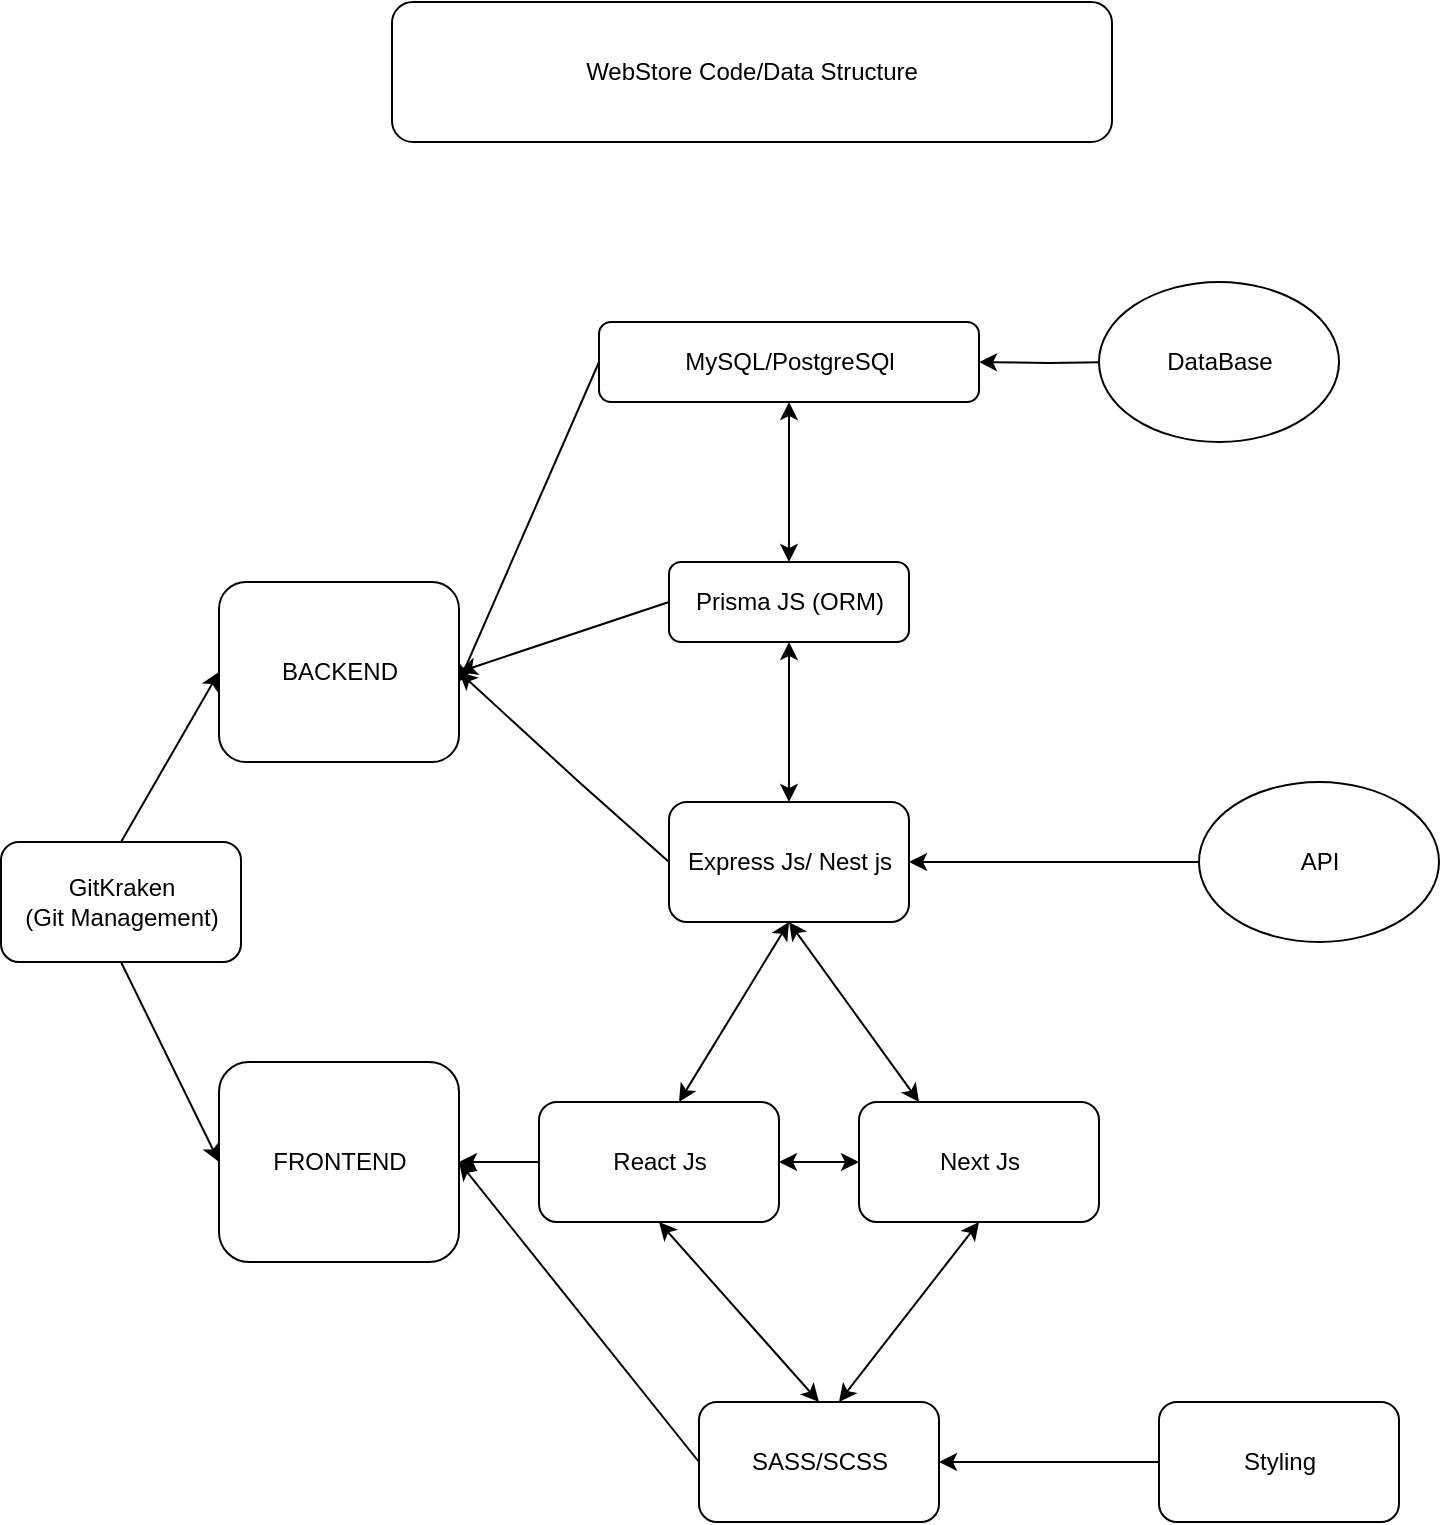 <mxfile version="20.6.0" type="github">
  <diagram id="C5RBs43oDa-KdzZeNtuy" name="Page-1">
    <mxGraphModel dx="2066" dy="1202" grid="1" gridSize="10" guides="1" tooltips="1" connect="1" arrows="1" fold="1" page="1" pageScale="1" pageWidth="827" pageHeight="1169" math="0" shadow="0">
      <root>
        <mxCell id="WIyWlLk6GJQsqaUBKTNV-0" />
        <mxCell id="WIyWlLk6GJQsqaUBKTNV-1" parent="WIyWlLk6GJQsqaUBKTNV-0" />
        <mxCell id="WIyWlLk6GJQsqaUBKTNV-3" value="&lt;div style=&quot;text-align: start;&quot;&gt;MySQL/PostgreSQl&lt;/div&gt;" style="rounded=1;whiteSpace=wrap;html=1;fontSize=12;glass=0;strokeWidth=1;shadow=0;" parent="WIyWlLk6GJQsqaUBKTNV-1" vertex="1">
          <mxGeometry x="353.5" y="210" width="190" height="40" as="geometry" />
        </mxCell>
        <mxCell id="WIyWlLk6GJQsqaUBKTNV-7" value="Prisma JS (ORM)" style="rounded=1;whiteSpace=wrap;html=1;fontSize=12;glass=0;strokeWidth=1;shadow=0;" parent="WIyWlLk6GJQsqaUBKTNV-1" vertex="1">
          <mxGeometry x="388.5" y="330" width="120" height="40" as="geometry" />
        </mxCell>
        <mxCell id="YjCvzoe_hoBIYKLKPIZ7-22" value="" style="edgeStyle=orthogonalEdgeStyle;rounded=0;orthogonalLoop=1;jettySize=auto;html=1;fontColor=#000000;" edge="1" parent="WIyWlLk6GJQsqaUBKTNV-1" target="WIyWlLk6GJQsqaUBKTNV-3">
          <mxGeometry relative="1" as="geometry">
            <mxPoint x="613.5" y="230" as="sourcePoint" />
          </mxGeometry>
        </mxCell>
        <mxCell id="YjCvzoe_hoBIYKLKPIZ7-1" value="DataBase" style="ellipse;whiteSpace=wrap;html=1;fontColor=#000000;" vertex="1" parent="WIyWlLk6GJQsqaUBKTNV-1">
          <mxGeometry x="603.5" y="190" width="120" height="80" as="geometry" />
        </mxCell>
        <mxCell id="YjCvzoe_hoBIYKLKPIZ7-2" value="" style="endArrow=classic;startArrow=classic;html=1;rounded=0;fontColor=#000000;entryX=0.5;entryY=1;entryDx=0;entryDy=0;" edge="1" parent="WIyWlLk6GJQsqaUBKTNV-1" source="WIyWlLk6GJQsqaUBKTNV-7" target="WIyWlLk6GJQsqaUBKTNV-3">
          <mxGeometry width="50" height="50" relative="1" as="geometry">
            <mxPoint x="373.5" y="300" as="sourcePoint" />
            <mxPoint x="423.5" y="250" as="targetPoint" />
          </mxGeometry>
        </mxCell>
        <mxCell id="YjCvzoe_hoBIYKLKPIZ7-3" value="Express Js/ Nest js" style="rounded=1;whiteSpace=wrap;html=1;fontColor=#000000;" vertex="1" parent="WIyWlLk6GJQsqaUBKTNV-1">
          <mxGeometry x="388.5" y="450" width="120" height="60" as="geometry" />
        </mxCell>
        <mxCell id="YjCvzoe_hoBIYKLKPIZ7-4" value="" style="endArrow=classic;startArrow=classic;html=1;rounded=0;fontColor=#000000;entryX=0.5;entryY=1;entryDx=0;entryDy=0;exitX=0.5;exitY=0;exitDx=0;exitDy=0;" edge="1" parent="WIyWlLk6GJQsqaUBKTNV-1" source="YjCvzoe_hoBIYKLKPIZ7-3" target="WIyWlLk6GJQsqaUBKTNV-7">
          <mxGeometry width="50" height="50" relative="1" as="geometry">
            <mxPoint x="563.5" y="730" as="sourcePoint" />
            <mxPoint x="613.5" y="680" as="targetPoint" />
            <Array as="points" />
          </mxGeometry>
        </mxCell>
        <mxCell id="YjCvzoe_hoBIYKLKPIZ7-5" value="API" style="ellipse;whiteSpace=wrap;html=1;fontColor=#000000;" vertex="1" parent="WIyWlLk6GJQsqaUBKTNV-1">
          <mxGeometry x="653.5" y="440" width="120" height="80" as="geometry" />
        </mxCell>
        <mxCell id="YjCvzoe_hoBIYKLKPIZ7-7" value="" style="endArrow=classic;startArrow=classic;html=1;rounded=0;fontColor=#000000;entryX=0.5;entryY=1;entryDx=0;entryDy=0;" edge="1" parent="WIyWlLk6GJQsqaUBKTNV-1" target="YjCvzoe_hoBIYKLKPIZ7-3">
          <mxGeometry width="50" height="50" relative="1" as="geometry">
            <mxPoint x="393.5" y="600" as="sourcePoint" />
            <mxPoint x="443.5" y="550" as="targetPoint" />
          </mxGeometry>
        </mxCell>
        <mxCell id="YjCvzoe_hoBIYKLKPIZ7-8" value="" style="endArrow=classic;startArrow=classic;html=1;rounded=0;fontColor=#000000;entryX=0.5;entryY=1;entryDx=0;entryDy=0;" edge="1" parent="WIyWlLk6GJQsqaUBKTNV-1" target="YjCvzoe_hoBIYKLKPIZ7-3">
          <mxGeometry width="50" height="50" relative="1" as="geometry">
            <mxPoint x="513.5" y="600" as="sourcePoint" />
            <mxPoint x="613.5" y="680" as="targetPoint" />
          </mxGeometry>
        </mxCell>
        <mxCell id="YjCvzoe_hoBIYKLKPIZ7-9" value="React Js" style="rounded=1;whiteSpace=wrap;html=1;fontColor=#000000;" vertex="1" parent="WIyWlLk6GJQsqaUBKTNV-1">
          <mxGeometry x="323.5" y="600" width="120" height="60" as="geometry" />
        </mxCell>
        <mxCell id="YjCvzoe_hoBIYKLKPIZ7-10" value="Next Js" style="rounded=1;whiteSpace=wrap;html=1;fontColor=#000000;" vertex="1" parent="WIyWlLk6GJQsqaUBKTNV-1">
          <mxGeometry x="483.5" y="600" width="120" height="60" as="geometry" />
        </mxCell>
        <mxCell id="YjCvzoe_hoBIYKLKPIZ7-11" value="" style="endArrow=classic;startArrow=classic;html=1;rounded=0;fontColor=#000000;entryX=0.5;entryY=1;entryDx=0;entryDy=0;exitX=0.5;exitY=0;exitDx=0;exitDy=0;" edge="1" parent="WIyWlLk6GJQsqaUBKTNV-1" source="YjCvzoe_hoBIYKLKPIZ7-13" target="YjCvzoe_hoBIYKLKPIZ7-9">
          <mxGeometry width="50" height="50" relative="1" as="geometry">
            <mxPoint x="433.5" y="750" as="sourcePoint" />
            <mxPoint x="403.5" y="680" as="targetPoint" />
          </mxGeometry>
        </mxCell>
        <mxCell id="YjCvzoe_hoBIYKLKPIZ7-12" value="" style="endArrow=classic;startArrow=classic;html=1;rounded=0;fontColor=#000000;entryX=0.5;entryY=1;entryDx=0;entryDy=0;" edge="1" parent="WIyWlLk6GJQsqaUBKTNV-1" target="YjCvzoe_hoBIYKLKPIZ7-10">
          <mxGeometry width="50" height="50" relative="1" as="geometry">
            <mxPoint x="473.5" y="750" as="sourcePoint" />
            <mxPoint x="533.5" y="700" as="targetPoint" />
          </mxGeometry>
        </mxCell>
        <mxCell id="YjCvzoe_hoBIYKLKPIZ7-13" value="SASS/SCSS" style="rounded=1;whiteSpace=wrap;html=1;fontColor=#000000;" vertex="1" parent="WIyWlLk6GJQsqaUBKTNV-1">
          <mxGeometry x="403.5" y="750" width="120" height="60" as="geometry" />
        </mxCell>
        <mxCell id="YjCvzoe_hoBIYKLKPIZ7-14" value="" style="endArrow=classic;startArrow=classic;html=1;rounded=0;fontColor=#000000;exitX=1;exitY=0.5;exitDx=0;exitDy=0;" edge="1" parent="WIyWlLk6GJQsqaUBKTNV-1" source="YjCvzoe_hoBIYKLKPIZ7-13">
          <mxGeometry width="50" height="50" relative="1" as="geometry">
            <mxPoint x="573.5" y="810" as="sourcePoint" />
            <mxPoint x="643.5" y="780" as="targetPoint" />
          </mxGeometry>
        </mxCell>
        <mxCell id="YjCvzoe_hoBIYKLKPIZ7-15" value="Styling" style="rounded=1;whiteSpace=wrap;html=1;fontColor=#000000;" vertex="1" parent="WIyWlLk6GJQsqaUBKTNV-1">
          <mxGeometry x="633.5" y="750" width="120" height="60" as="geometry" />
        </mxCell>
        <mxCell id="YjCvzoe_hoBIYKLKPIZ7-21" value="" style="endArrow=classic;html=1;rounded=0;fontColor=#000000;entryX=1;entryY=0.5;entryDx=0;entryDy=0;exitX=0;exitY=0.5;exitDx=0;exitDy=0;" edge="1" parent="WIyWlLk6GJQsqaUBKTNV-1" source="YjCvzoe_hoBIYKLKPIZ7-5" target="YjCvzoe_hoBIYKLKPIZ7-3">
          <mxGeometry width="50" height="50" relative="1" as="geometry">
            <mxPoint x="563.5" y="730" as="sourcePoint" />
            <mxPoint x="613.5" y="680" as="targetPoint" />
          </mxGeometry>
        </mxCell>
        <mxCell id="YjCvzoe_hoBIYKLKPIZ7-25" value="BACKEND" style="rounded=1;whiteSpace=wrap;html=1;fontColor=#000000;" vertex="1" parent="WIyWlLk6GJQsqaUBKTNV-1">
          <mxGeometry x="163.5" y="340" width="120" height="90" as="geometry" />
        </mxCell>
        <mxCell id="YjCvzoe_hoBIYKLKPIZ7-26" value="" style="endArrow=classic;html=1;rounded=0;fontColor=#000000;entryX=1;entryY=0.5;entryDx=0;entryDy=0;exitX=0;exitY=0.5;exitDx=0;exitDy=0;" edge="1" parent="WIyWlLk6GJQsqaUBKTNV-1" source="YjCvzoe_hoBIYKLKPIZ7-3" target="YjCvzoe_hoBIYKLKPIZ7-25">
          <mxGeometry width="50" height="50" relative="1" as="geometry">
            <mxPoint x="563.5" y="730" as="sourcePoint" />
            <mxPoint x="613.5" y="680" as="targetPoint" />
            <Array as="points">
              <mxPoint x="343.5" y="440" />
            </Array>
          </mxGeometry>
        </mxCell>
        <mxCell id="YjCvzoe_hoBIYKLKPIZ7-27" value="" style="endArrow=classic;html=1;rounded=0;fontColor=#000000;exitX=0;exitY=0.5;exitDx=0;exitDy=0;" edge="1" parent="WIyWlLk6GJQsqaUBKTNV-1" source="WIyWlLk6GJQsqaUBKTNV-7">
          <mxGeometry width="50" height="50" relative="1" as="geometry">
            <mxPoint x="323.5" y="330" as="sourcePoint" />
            <mxPoint x="283.5" y="385" as="targetPoint" />
          </mxGeometry>
        </mxCell>
        <mxCell id="YjCvzoe_hoBIYKLKPIZ7-28" value="" style="endArrow=classic;html=1;rounded=0;fontColor=#000000;exitX=0;exitY=0.5;exitDx=0;exitDy=0;" edge="1" parent="WIyWlLk6GJQsqaUBKTNV-1" source="WIyWlLk6GJQsqaUBKTNV-3">
          <mxGeometry width="50" height="50" relative="1" as="geometry">
            <mxPoint x="273.5" y="290" as="sourcePoint" />
            <mxPoint x="283.5" y="390" as="targetPoint" />
          </mxGeometry>
        </mxCell>
        <mxCell id="YjCvzoe_hoBIYKLKPIZ7-29" value="FRONTEND" style="rounded=1;whiteSpace=wrap;html=1;fontColor=#000000;" vertex="1" parent="WIyWlLk6GJQsqaUBKTNV-1">
          <mxGeometry x="163.5" y="580" width="120" height="100" as="geometry" />
        </mxCell>
        <mxCell id="YjCvzoe_hoBIYKLKPIZ7-31" value="" style="endArrow=classic;html=1;rounded=0;fontColor=#000000;entryX=1;entryY=0.5;entryDx=0;entryDy=0;exitX=0;exitY=0.5;exitDx=0;exitDy=0;" edge="1" parent="WIyWlLk6GJQsqaUBKTNV-1" source="YjCvzoe_hoBIYKLKPIZ7-13" target="YjCvzoe_hoBIYKLKPIZ7-29">
          <mxGeometry width="50" height="50" relative="1" as="geometry">
            <mxPoint x="323.5" y="800" as="sourcePoint" />
            <mxPoint x="373.5" y="750" as="targetPoint" />
          </mxGeometry>
        </mxCell>
        <mxCell id="YjCvzoe_hoBIYKLKPIZ7-33" value="" style="endArrow=classic;html=1;rounded=0;fontColor=#000000;exitX=0;exitY=0.5;exitDx=0;exitDy=0;entryX=1;entryY=0.5;entryDx=0;entryDy=0;" edge="1" parent="WIyWlLk6GJQsqaUBKTNV-1" source="YjCvzoe_hoBIYKLKPIZ7-9" target="YjCvzoe_hoBIYKLKPIZ7-29">
          <mxGeometry width="50" height="50" relative="1" as="geometry">
            <mxPoint x="293.5" y="610" as="sourcePoint" />
            <mxPoint x="343.5" y="560" as="targetPoint" />
          </mxGeometry>
        </mxCell>
        <mxCell id="YjCvzoe_hoBIYKLKPIZ7-35" value="" style="endArrow=classic;startArrow=classic;html=1;rounded=0;fontColor=#000000;entryX=0;entryY=0.5;entryDx=0;entryDy=0;" edge="1" parent="WIyWlLk6GJQsqaUBKTNV-1" source="YjCvzoe_hoBIYKLKPIZ7-9" target="YjCvzoe_hoBIYKLKPIZ7-10">
          <mxGeometry width="50" height="50" relative="1" as="geometry">
            <mxPoint x="443.5" y="680" as="sourcePoint" />
            <mxPoint x="473.5" y="630" as="targetPoint" />
          </mxGeometry>
        </mxCell>
        <mxCell id="YjCvzoe_hoBIYKLKPIZ7-36" value="WebStore Code/Data Structure" style="rounded=1;whiteSpace=wrap;html=1;fontColor=#000000;" vertex="1" parent="WIyWlLk6GJQsqaUBKTNV-1">
          <mxGeometry x="250" y="50" width="360" height="70" as="geometry" />
        </mxCell>
        <mxCell id="YjCvzoe_hoBIYKLKPIZ7-43" value="GitKraken&lt;br&gt;(Git Management)" style="rounded=1;whiteSpace=wrap;html=1;fontColor=#000000;" vertex="1" parent="WIyWlLk6GJQsqaUBKTNV-1">
          <mxGeometry x="54.5" y="470" width="120" height="60" as="geometry" />
        </mxCell>
        <mxCell id="YjCvzoe_hoBIYKLKPIZ7-44" value="" style="endArrow=classic;html=1;rounded=0;fontColor=#000000;entryX=0;entryY=0.5;entryDx=0;entryDy=0;exitX=0.5;exitY=0;exitDx=0;exitDy=0;" edge="1" parent="WIyWlLk6GJQsqaUBKTNV-1" source="YjCvzoe_hoBIYKLKPIZ7-43" target="YjCvzoe_hoBIYKLKPIZ7-25">
          <mxGeometry width="50" height="50" relative="1" as="geometry">
            <mxPoint x="94.5" y="490" as="sourcePoint" />
            <mxPoint x="144.5" y="440" as="targetPoint" />
          </mxGeometry>
        </mxCell>
        <mxCell id="YjCvzoe_hoBIYKLKPIZ7-45" value="" style="endArrow=classic;html=1;rounded=0;fontColor=#000000;entryX=0;entryY=0.5;entryDx=0;entryDy=0;exitX=0.5;exitY=1;exitDx=0;exitDy=0;" edge="1" parent="WIyWlLk6GJQsqaUBKTNV-1" source="YjCvzoe_hoBIYKLKPIZ7-43" target="YjCvzoe_hoBIYKLKPIZ7-29">
          <mxGeometry width="50" height="50" relative="1" as="geometry">
            <mxPoint x="94.5" y="620" as="sourcePoint" />
            <mxPoint x="144.5" y="570" as="targetPoint" />
          </mxGeometry>
        </mxCell>
      </root>
    </mxGraphModel>
  </diagram>
</mxfile>
